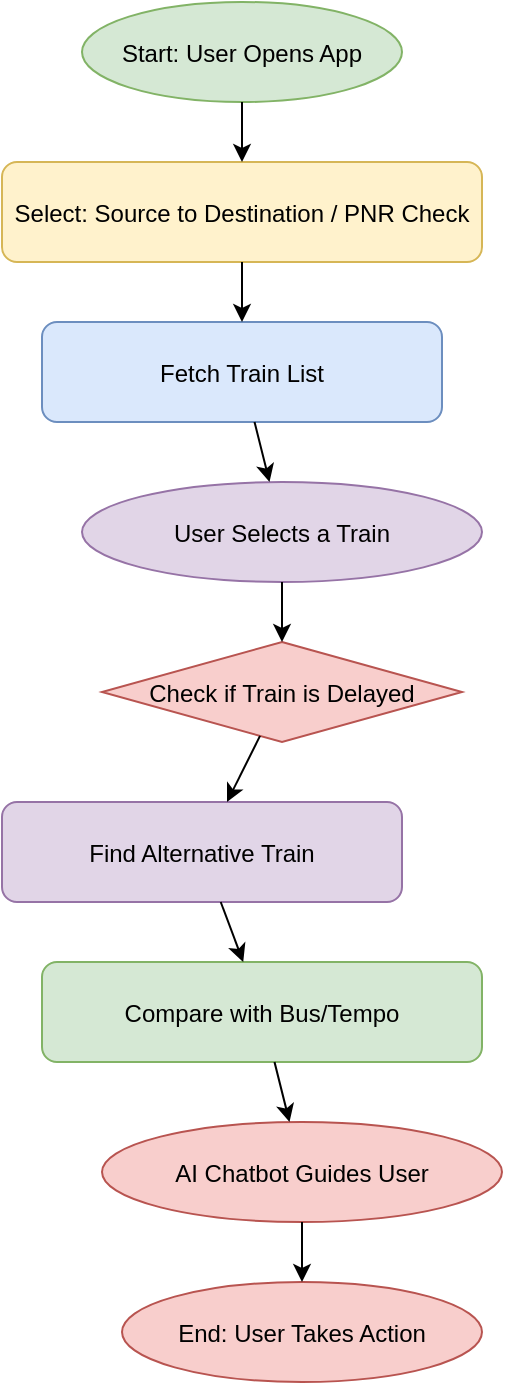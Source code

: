 <?xml version="1.0" encoding="UTF-8"?>
<mxfile>
  <diagram name="Train Enquiry Workflow" id="workflow-diagram">
    <mxGraphModel dx="872" dy="481" grid="1" gridSize="10" guides="1" tooltips="1" connect="1" arrows="1" fold="1" page="1" pageScale="1" pageWidth="850" pageHeight="1100" math="0" shadow="0">
      <root>
        <mxCell id="0" />
        <mxCell id="1" parent="0" />

        <!-- Start Node -->
        <mxCell id="start" value="Start: User Opens App" style="ellipse;fillColor=#D5E8D4;strokeColor=#82B366;" vertex="1" parent="1">
          <mxGeometry x="300" y="50" width="160" height="50" as="geometry" />
        </mxCell>

        <!-- Choose Query Type -->
        <mxCell id="query_choice" value="Select: Source to Destination / PNR Check" style="rounded=1;fillColor=#FFF2CC;strokeColor=#D6B656;" vertex="1" parent="1">
          <mxGeometry x="260" y="130" width="240" height="50" as="geometry" />
        </mxCell>
        <mxCell id="edge1" edge="1" parent="1" source="start" target="query_choice">
          <mxGeometry relative="1" as="geometry" />
        </mxCell>

        <!-- Fetch Train List -->
        <mxCell id="fetch_trains" value="Fetch Train List" style="rounded=1;fillColor=#DAE8FC;strokeColor=#6C8EBF;" vertex="1" parent="1">
          <mxGeometry x="280" y="210" width="200" height="50" as="geometry" />
        </mxCell>
        <mxCell id="edge2" edge="1" parent="1" source="query_choice" target="fetch_trains">
          <mxGeometry relative="1" as="geometry" />
        </mxCell>

        <!-- Select Train -->
        <mxCell id="select_train" value="User Selects a Train" style="ellipse;fillColor=#E1D5E7;strokeColor=#9673A6;" vertex="1" parent="1">
          <mxGeometry x="300" y="290" width="200" height="50" as="geometry" />
        </mxCell>
        <mxCell id="edge3" edge="1" parent="1" source="fetch_trains" target="select_train">
          <mxGeometry relative="1" as="geometry" />
        </mxCell>

        <!-- Check if Train is Delayed -->
        <mxCell id="train_delay" value="Check if Train is Delayed" style="rhombus;fillColor=#F8CECC;strokeColor=#B85450;" vertex="1" parent="1">
          <mxGeometry x="310" y="370" width="180" height="50" as="geometry" />
        </mxCell>
        <mxCell id="edge4" edge="1" parent="1" source="select_train" target="train_delay">
          <mxGeometry relative="1" as="geometry" />
        </mxCell>

        <!-- Alternative Train Search -->
        <mxCell id="alt_train" value="Find Alternative Train" style="rounded=1;fillColor=#E1D5E7;strokeColor=#9673A6;" vertex="1" parent="1">
          <mxGeometry x="260" y="450" width="200" height="50" as="geometry" />
        </mxCell>
        <mxCell id="edge5" edge="1" parent="1" source="train_delay" target="alt_train">
          <mxGeometry relative="1" as="geometry" />
        </mxCell>

        <!-- Check Other Transportation -->
        <mxCell id="other_transport" value="Compare with Bus/Tempo" style="rounded=1;fillColor=#D5E8D4;strokeColor=#82B366;" vertex="1" parent="1">
          <mxGeometry x="280" y="530" width="220" height="50" as="geometry" />
        </mxCell>
        <mxCell id="edge6" edge="1" parent="1" source="alt_train" target="other_transport">
          <mxGeometry relative="1" as="geometry" />
        </mxCell>

        <!-- AI Chatbot Guides Decision -->
        <mxCell id="ai_chatbot" value="AI Chatbot Guides User" style="ellipse;fillColor=#F8CECC;strokeColor=#B85450;" vertex="1" parent="1">
          <mxGeometry x="310" y="610" width="200" height="50" as="geometry" />
        </mxCell>
        <mxCell id="edge7" edge="1" parent="1" source="other_transport" target="ai_chatbot">
          <mxGeometry relative="1" as="geometry" />
        </mxCell>

        <!-- End Node -->
        <mxCell id="end" value="End: User Takes Action" style="ellipse;fillColor=#F8CECC;strokeColor=#B85450;" vertex="1" parent="1">
          <mxGeometry x="320" y="690" width="180" height="50" as="geometry" />
        </mxCell>
        <mxCell id="edge8" edge="1" parent="1" source="ai_chatbot" target="end">
          <mxGeometry relative="1" as="geometry" />
        </mxCell>
      </root>
    </mxGraphModel>
  </diagram>
</mxfile>

<!-- Explanation of Workflow -->
<!-- 1. Start: The user opens the app. -->
<!-- 2. Query Type Selection: User selects either Source-Destination search or PNR status check. -->
<!-- 3. Fetch Train List: The system retrieves all available trains. -->
<!-- 4. User Selects Train: The user picks a train from the available list. -->
<!-- 5. Train Delay Check: The system checks if the selected train is delayed. -->
<!-- 6. Alternative Train Search: If delayed, the system finds alternative trains. -->
<!-- 7. Other Transportation Check: If no alternative trains, AI compares bus and tempo travel options. -->
<!-- 8. AI Chatbot Guides User: AI suggests the best travel option based on real-time data. -->
<!-- 9. End: The user makes a final decision based on AI recommendations. -->
